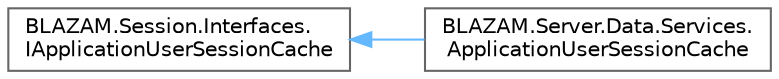 digraph "Graphical Class Hierarchy"
{
 // LATEX_PDF_SIZE
  bgcolor="transparent";
  edge [fontname=Helvetica,fontsize=10,labelfontname=Helvetica,labelfontsize=10];
  node [fontname=Helvetica,fontsize=10,shape=box,height=0.2,width=0.4];
  rankdir="LR";
  Node0 [id="Node000000",label="BLAZAM.Session.Interfaces.\lIApplicationUserSessionCache",height=0.2,width=0.4,color="grey40", fillcolor="white", style="filled",URL="$interface_b_l_a_z_a_m_1_1_session_1_1_interfaces_1_1_i_application_user_session_cache.html",tooltip=" "];
  Node0 -> Node1 [id="edge50_Node000000_Node000001",dir="back",color="steelblue1",style="solid",tooltip=" "];
  Node1 [id="Node000001",label="BLAZAM.Server.Data.Services.\lApplicationUserSessionCache",height=0.2,width=0.4,color="grey40", fillcolor="white", style="filled",URL="$class_b_l_a_z_a_m_1_1_server_1_1_data_1_1_services_1_1_application_user_session_cache.html",tooltip=" "];
}
